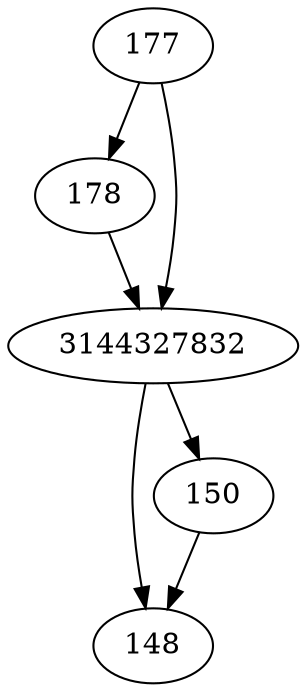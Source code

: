 strict digraph  {
177;
178;
148;
150;
3144327832;
177 -> 178;
177 -> 3144327832;
178 -> 3144327832;
150 -> 148;
3144327832 -> 148;
3144327832 -> 150;
}
